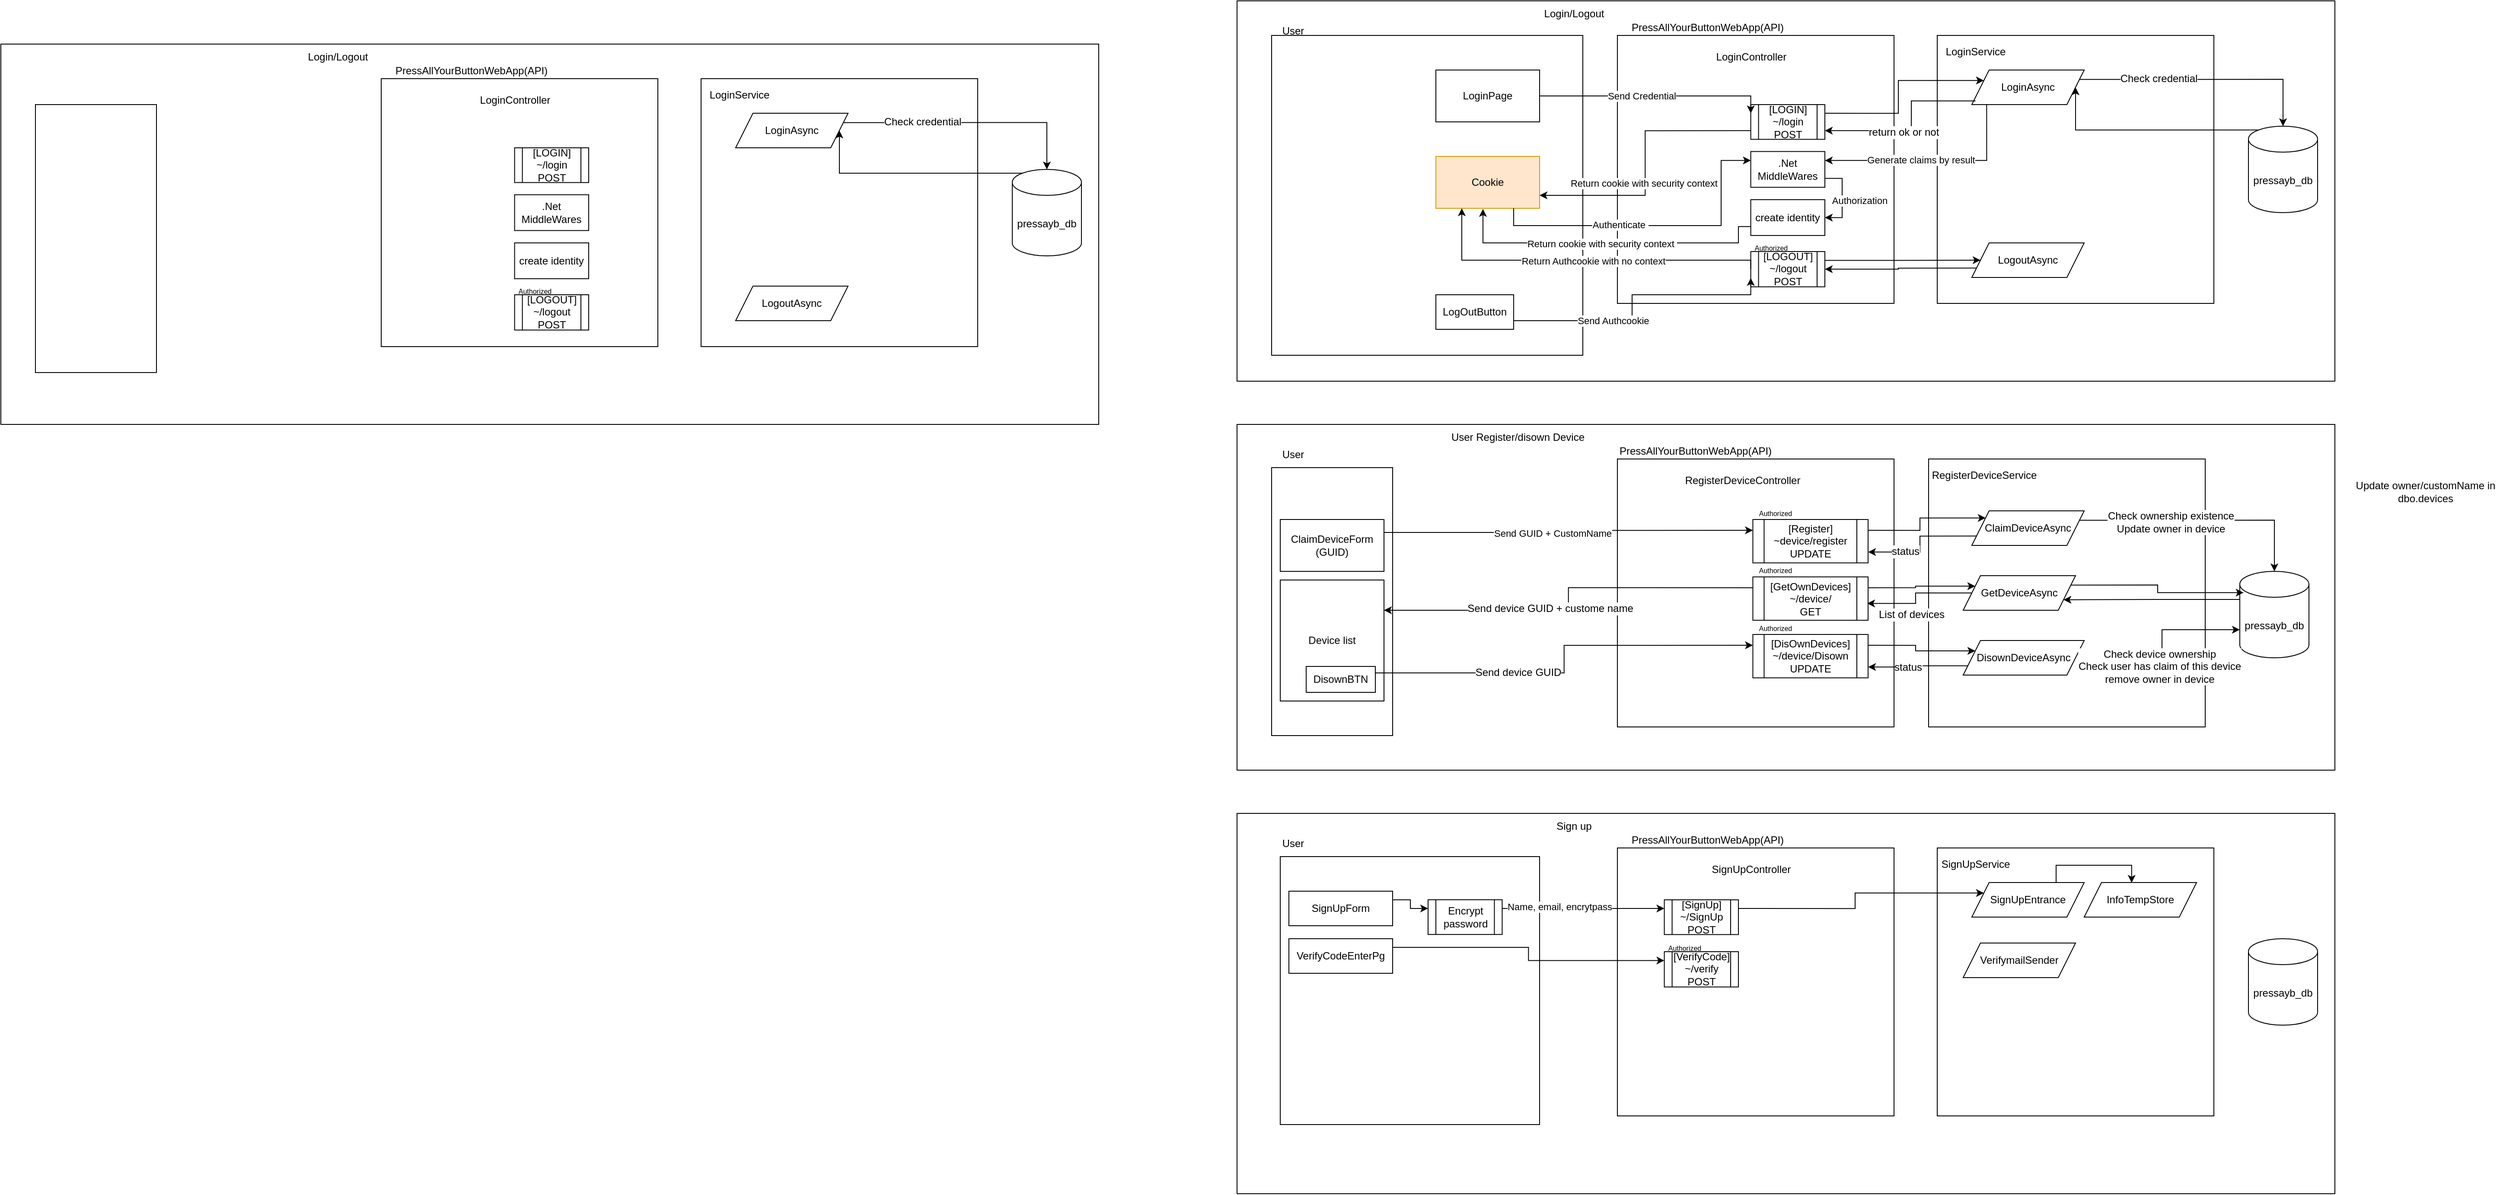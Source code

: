 <mxfile version="16.5.2" type="device"><diagram id="bkQU1u9Sxcm-AK3HQYqc" name="Page-1"><mxGraphModel dx="3372" dy="2134" grid="1" gridSize="10" guides="1" tooltips="1" connect="1" arrows="1" fold="1" page="1" pageScale="1" pageWidth="827" pageHeight="1169" math="0" shadow="0"><root><mxCell id="0"/><mxCell id="1" parent="0"/><mxCell id="bzfRo5SqEOhjkDc7_U3s-70" value="" style="rounded=0;whiteSpace=wrap;html=1;" parent="1" vertex="1"><mxGeometry x="150" y="480" width="1270" height="400" as="geometry"/></mxCell><mxCell id="bzfRo5SqEOhjkDc7_U3s-167" value="" style="group" parent="1" vertex="1" connectable="0"><mxGeometry x="950" y="520" width="320" height="310" as="geometry"/></mxCell><mxCell id="bzfRo5SqEOhjkDc7_U3s-168" value="LoginService" style="text;html=1;strokeColor=none;fillColor=none;align=center;verticalAlign=middle;whiteSpace=wrap;rounded=0;" parent="bzfRo5SqEOhjkDc7_U3s-167" vertex="1"><mxGeometry x="120.0" y="9.49" width="108.571" height="18.98" as="geometry"/></mxCell><mxCell id="bzfRo5SqEOhjkDc7_U3s-169" value="" style="group" parent="bzfRo5SqEOhjkDc7_U3s-167" vertex="1" connectable="0"><mxGeometry width="320" height="310" as="geometry"/></mxCell><mxCell id="bzfRo5SqEOhjkDc7_U3s-170" value="" style="rounded=0;whiteSpace=wrap;html=1;align=center;" parent="bzfRo5SqEOhjkDc7_U3s-169" vertex="1"><mxGeometry width="320" height="310" as="geometry"/></mxCell><mxCell id="bzfRo5SqEOhjkDc7_U3s-171" value="ClaimDeviceAsync" style="shape=parallelogram;perimeter=parallelogramPerimeter;whiteSpace=wrap;html=1;fixedSize=1;fontSize=12;" parent="bzfRo5SqEOhjkDc7_U3s-169" vertex="1"><mxGeometry x="50" y="60" width="130" height="40" as="geometry"/></mxCell><mxCell id="bzfRo5SqEOhjkDc7_U3s-173" value="RegisterDeviceService" style="text;html=1;strokeColor=none;fillColor=none;align=center;verticalAlign=middle;whiteSpace=wrap;rounded=0;" parent="bzfRo5SqEOhjkDc7_U3s-169" vertex="1"><mxGeometry x="10" y="10.0" width="108.571" height="18.98" as="geometry"/></mxCell><mxCell id="bzfRo5SqEOhjkDc7_U3s-183" value="GetDeviceAsync" style="shape=parallelogram;perimeter=parallelogramPerimeter;whiteSpace=wrap;html=1;fixedSize=1;fontSize=12;" parent="bzfRo5SqEOhjkDc7_U3s-169" vertex="1"><mxGeometry x="40" y="135" width="130" height="40" as="geometry"/></mxCell><mxCell id="bzfRo5SqEOhjkDc7_U3s-184" value="DisownDeviceAsync" style="shape=parallelogram;perimeter=parallelogramPerimeter;whiteSpace=wrap;html=1;fixedSize=1;fontSize=12;" parent="bzfRo5SqEOhjkDc7_U3s-169" vertex="1"><mxGeometry x="40" y="210" width="140" height="40" as="geometry"/></mxCell><mxCell id="bzfRo5SqEOhjkDc7_U3s-48" value="" style="rounded=0;whiteSpace=wrap;html=1;" parent="1" vertex="1"><mxGeometry x="150" y="-10" width="1270" height="440" as="geometry"/></mxCell><mxCell id="bzfRo5SqEOhjkDc7_U3s-140" value="" style="group" parent="1" vertex="1" connectable="0"><mxGeometry x="960" y="30" width="320" height="310" as="geometry"/></mxCell><mxCell id="bzfRo5SqEOhjkDc7_U3s-142" value="LoginService" style="text;html=1;strokeColor=none;fillColor=none;align=center;verticalAlign=middle;whiteSpace=wrap;rounded=0;" parent="bzfRo5SqEOhjkDc7_U3s-140" vertex="1"><mxGeometry x="120.0" y="9.49" width="108.571" height="18.98" as="geometry"/></mxCell><mxCell id="bzfRo5SqEOhjkDc7_U3s-163" value="" style="group" parent="bzfRo5SqEOhjkDc7_U3s-140" vertex="1" connectable="0"><mxGeometry width="320" height="310" as="geometry"/></mxCell><mxCell id="bzfRo5SqEOhjkDc7_U3s-141" value="" style="rounded=0;whiteSpace=wrap;html=1;align=center;" parent="bzfRo5SqEOhjkDc7_U3s-163" vertex="1"><mxGeometry width="320" height="310" as="geometry"/></mxCell><mxCell id="bzfRo5SqEOhjkDc7_U3s-152" value="LoginAsync" style="shape=parallelogram;perimeter=parallelogramPerimeter;whiteSpace=wrap;html=1;fixedSize=1;fontSize=12;" parent="bzfRo5SqEOhjkDc7_U3s-163" vertex="1"><mxGeometry x="40" y="40" width="130" height="40" as="geometry"/></mxCell><mxCell id="bzfRo5SqEOhjkDc7_U3s-172" value="LoginService" style="text;html=1;strokeColor=none;fillColor=none;align=center;verticalAlign=middle;whiteSpace=wrap;rounded=0;" parent="bzfRo5SqEOhjkDc7_U3s-163" vertex="1"><mxGeometry x="-10" y="10.0" width="108.571" height="18.98" as="geometry"/></mxCell><mxCell id="bzfRo5SqEOhjkDc7_U3s-175" value="LogoutAsync" style="shape=parallelogram;perimeter=parallelogramPerimeter;whiteSpace=wrap;html=1;fixedSize=1;fontSize=12;" parent="bzfRo5SqEOhjkDc7_U3s-163" vertex="1"><mxGeometry x="40" y="240" width="130" height="40" as="geometry"/></mxCell><mxCell id="bzfRo5SqEOhjkDc7_U3s-6" value="" style="group" parent="1" vertex="1" connectable="0"><mxGeometry x="590" y="30" width="320" height="310" as="geometry"/></mxCell><mxCell id="bzfRo5SqEOhjkDc7_U3s-3" value="" style="rounded=0;whiteSpace=wrap;html=1;align=center;" parent="bzfRo5SqEOhjkDc7_U3s-6" vertex="1"><mxGeometry width="320" height="310" as="geometry"/></mxCell><mxCell id="bzfRo5SqEOhjkDc7_U3s-7" value="[LOGIN]&lt;br&gt;~/login POST" style="shape=process;whiteSpace=wrap;html=1;backgroundOutline=1;" parent="bzfRo5SqEOhjkDc7_U3s-6" vertex="1"><mxGeometry x="154.29" y="80" width="85.71" height="40.2" as="geometry"/></mxCell><mxCell id="bzfRo5SqEOhjkDc7_U3s-111" style="edgeStyle=orthogonalEdgeStyle;rounded=0;orthogonalLoop=1;jettySize=auto;html=1;exitX=1;exitY=0.75;exitDx=0;exitDy=0;entryX=1;entryY=0.5;entryDx=0;entryDy=0;" parent="bzfRo5SqEOhjkDc7_U3s-6" source="bzfRo5SqEOhjkDc7_U3s-17" target="bzfRo5SqEOhjkDc7_U3s-109" edge="1"><mxGeometry relative="1" as="geometry"/></mxCell><mxCell id="bzfRo5SqEOhjkDc7_U3s-112" value="Authorization" style="edgeLabel;html=1;align=center;verticalAlign=middle;resizable=0;points=[];" parent="bzfRo5SqEOhjkDc7_U3s-111" vertex="1" connectable="0"><mxGeometry x="0.217" y="2" relative="1" as="geometry"><mxPoint x="18" y="-7" as="offset"/></mxGeometry></mxCell><mxCell id="bzfRo5SqEOhjkDc7_U3s-17" value=".Net MiddleWares" style="rounded=0;whiteSpace=wrap;html=1;" parent="bzfRo5SqEOhjkDc7_U3s-6" vertex="1"><mxGeometry x="154.29" y="134.28" width="85.71" height="41.43" as="geometry"/></mxCell><mxCell id="bzfRo5SqEOhjkDc7_U3s-109" value="create identity" style="rounded=0;whiteSpace=wrap;html=1;" parent="bzfRo5SqEOhjkDc7_U3s-6" vertex="1"><mxGeometry x="154.29" y="190" width="85.71" height="41.43" as="geometry"/></mxCell><mxCell id="bzfRo5SqEOhjkDc7_U3s-128" value="" style="group" parent="bzfRo5SqEOhjkDc7_U3s-6" vertex="1" connectable="0"><mxGeometry x="140" y="240" width="100" height="50.82" as="geometry"/></mxCell><mxCell id="bzfRo5SqEOhjkDc7_U3s-8" value="[LOGOUT]&lt;br&gt;~/logout POST" style="shape=process;whiteSpace=wrap;html=1;backgroundOutline=1;" parent="bzfRo5SqEOhjkDc7_U3s-128" vertex="1"><mxGeometry x="14.29" y="10" width="85.71" height="40.82" as="geometry"/></mxCell><mxCell id="bzfRo5SqEOhjkDc7_U3s-127" value="&lt;font style=&quot;font-size: 8px&quot;&gt;Authorized&lt;/font&gt;" style="text;html=1;strokeColor=none;fillColor=none;align=center;verticalAlign=middle;whiteSpace=wrap;rounded=0;" parent="bzfRo5SqEOhjkDc7_U3s-128" vertex="1"><mxGeometry width="75.652" height="10" as="geometry"/></mxCell><mxCell id="bzfRo5SqEOhjkDc7_U3s-151" value="LoginController" style="text;html=1;strokeColor=none;fillColor=none;align=center;verticalAlign=middle;whiteSpace=wrap;rounded=0;fontSize=12;" parent="bzfRo5SqEOhjkDc7_U3s-6" vertex="1"><mxGeometry x="90" y="10" width="130" height="30" as="geometry"/></mxCell><mxCell id="bzfRo5SqEOhjkDc7_U3s-96" style="edgeStyle=orthogonalEdgeStyle;rounded=0;orthogonalLoop=1;jettySize=auto;html=1;entryX=1;entryY=0.75;entryDx=0;entryDy=0;exitX=0.033;exitY=0.893;exitDx=0;exitDy=0;exitPerimeter=0;" parent="1" source="bzfRo5SqEOhjkDc7_U3s-152" target="bzfRo5SqEOhjkDc7_U3s-7" edge="1"><mxGeometry relative="1" as="geometry"><mxPoint x="990" y="160" as="sourcePoint"/><Array as="points"><mxPoint x="930" y="106"/><mxPoint x="930" y="140"/></Array></mxGeometry></mxCell><mxCell id="bzfRo5SqEOhjkDc7_U3s-156" value="return ok or not" style="edgeLabel;html=1;align=center;verticalAlign=middle;resizable=0;points=[];fontSize=12;" parent="bzfRo5SqEOhjkDc7_U3s-96" vertex="1" connectable="0"><mxGeometry x="0.128" y="2" relative="1" as="geometry"><mxPoint as="offset"/></mxGeometry></mxCell><mxCell id="bzfRo5SqEOhjkDc7_U3s-110" style="edgeStyle=orthogonalEdgeStyle;rounded=0;orthogonalLoop=1;jettySize=auto;html=1;entryX=1;entryY=0.25;entryDx=0;entryDy=0;exitX=0.132;exitY=0.988;exitDx=0;exitDy=0;exitPerimeter=0;" parent="1" source="bzfRo5SqEOhjkDc7_U3s-152" target="bzfRo5SqEOhjkDc7_U3s-17" edge="1"><mxGeometry relative="1" as="geometry"><mxPoint x="990" y="175" as="sourcePoint"/></mxGeometry></mxCell><mxCell id="bzfRo5SqEOhjkDc7_U3s-113" value="Generate claims by result" style="edgeLabel;html=1;align=center;verticalAlign=middle;resizable=0;points=[];" parent="bzfRo5SqEOhjkDc7_U3s-110" vertex="1" connectable="0"><mxGeometry x="0.262" y="-1" relative="1" as="geometry"><mxPoint x="17" as="offset"/></mxGeometry></mxCell><mxCell id="bzfRo5SqEOhjkDc7_U3s-157" style="edgeStyle=orthogonalEdgeStyle;rounded=0;orthogonalLoop=1;jettySize=auto;html=1;exitX=0.145;exitY=0;exitDx=0;exitDy=4.35;exitPerimeter=0;entryX=1;entryY=0.5;entryDx=0;entryDy=0;fontSize=12;" parent="1" source="bzfRo5SqEOhjkDc7_U3s-1" target="bzfRo5SqEOhjkDc7_U3s-152" edge="1"><mxGeometry relative="1" as="geometry"/></mxCell><mxCell id="bzfRo5SqEOhjkDc7_U3s-1" value="pressayb_db&lt;br&gt;" style="shape=cylinder3;whiteSpace=wrap;html=1;boundedLbl=1;backgroundOutline=1;size=15;" parent="1" vertex="1"><mxGeometry x="1320" y="135" width="80" height="100" as="geometry"/></mxCell><mxCell id="bzfRo5SqEOhjkDc7_U3s-10" value="" style="group" parent="1" vertex="1" connectable="0"><mxGeometry x="-10" y="30" width="560" height="490" as="geometry"/></mxCell><mxCell id="bzfRo5SqEOhjkDc7_U3s-11" value="" style="rounded=0;whiteSpace=wrap;html=1;align=center;" parent="bzfRo5SqEOhjkDc7_U3s-10" vertex="1"><mxGeometry x="200" width="360" height="370" as="geometry"/></mxCell><mxCell id="bzfRo5SqEOhjkDc7_U3s-18" value="Cookie" style="rounded=10;whiteSpace=wrap;html=1;fillColor=#ffe6cc;strokeColor=#d79b00;" parent="bzfRo5SqEOhjkDc7_U3s-10" vertex="1"><mxGeometry x="390" y="140" width="120" height="60" as="geometry"/></mxCell><mxCell id="bzfRo5SqEOhjkDc7_U3s-63" value="LoginPage" style="rounded=0;whiteSpace=wrap;html=1;" parent="bzfRo5SqEOhjkDc7_U3s-10" vertex="1"><mxGeometry x="390" y="40" width="120" height="60" as="geometry"/></mxCell><mxCell id="bzfRo5SqEOhjkDc7_U3s-64" value="LogOutButton" style="rounded=0;whiteSpace=wrap;html=1;" parent="bzfRo5SqEOhjkDc7_U3s-10" vertex="1"><mxGeometry x="390" y="300" width="90" height="40" as="geometry"/></mxCell><mxCell id="75RNVn-ucO3Vtb1anBec-75" value="" style="rounded=0;whiteSpace=wrap;html=1;align=center;" vertex="1" parent="bzfRo5SqEOhjkDc7_U3s-10"><mxGeometry x="200" y="940" width="360" height="370" as="geometry"/></mxCell><mxCell id="75RNVn-ucO3Vtb1anBec-76" value="Cookie" style="rounded=10;whiteSpace=wrap;html=1;fillColor=#ffe6cc;strokeColor=#d79b00;" vertex="1" parent="bzfRo5SqEOhjkDc7_U3s-10"><mxGeometry x="390" y="1080" width="120" height="60" as="geometry"/></mxCell><mxCell id="75RNVn-ucO3Vtb1anBec-77" value="LoginPage" style="rounded=0;whiteSpace=wrap;html=1;" vertex="1" parent="bzfRo5SqEOhjkDc7_U3s-10"><mxGeometry x="390" y="980" width="120" height="60" as="geometry"/></mxCell><mxCell id="75RNVn-ucO3Vtb1anBec-78" value="LogOutButton" style="rounded=0;whiteSpace=wrap;html=1;" vertex="1" parent="bzfRo5SqEOhjkDc7_U3s-10"><mxGeometry x="390" y="1240" width="90" height="40" as="geometry"/></mxCell><mxCell id="75RNVn-ucO3Vtb1anBec-109" value="" style="rounded=0;whiteSpace=wrap;html=1;align=center;" vertex="1" parent="bzfRo5SqEOhjkDc7_U3s-10"><mxGeometry x="-1230" y="50" width="360" height="370" as="geometry"/></mxCell><mxCell id="75RNVn-ucO3Vtb1anBec-110" value="Cookie" style="rounded=10;whiteSpace=wrap;html=1;fillColor=#ffe6cc;strokeColor=#d79b00;" vertex="1" parent="bzfRo5SqEOhjkDc7_U3s-10"><mxGeometry x="-1040" y="190" width="120" height="60" as="geometry"/></mxCell><mxCell id="75RNVn-ucO3Vtb1anBec-111" value="LoginPage" style="rounded=0;whiteSpace=wrap;html=1;" vertex="1" parent="bzfRo5SqEOhjkDc7_U3s-10"><mxGeometry x="-1040" y="90" width="120" height="60" as="geometry"/></mxCell><mxCell id="75RNVn-ucO3Vtb1anBec-112" value="LogOutButton" style="rounded=0;whiteSpace=wrap;html=1;" vertex="1" parent="bzfRo5SqEOhjkDc7_U3s-10"><mxGeometry x="-1040" y="350" width="90" height="40" as="geometry"/></mxCell><mxCell id="bzfRo5SqEOhjkDc7_U3s-24" style="edgeStyle=orthogonalEdgeStyle;rounded=0;orthogonalLoop=1;jettySize=auto;html=1;exitX=1;exitY=0.5;exitDx=0;exitDy=0;entryX=0;entryY=0.25;entryDx=0;entryDy=0;" parent="1" source="bzfRo5SqEOhjkDc7_U3s-63" target="bzfRo5SqEOhjkDc7_U3s-7" edge="1"><mxGeometry relative="1" as="geometry"><mxPoint x="540" y="150" as="sourcePoint"/><mxPoint x="730" y="122" as="targetPoint"/><Array as="points"><mxPoint x="744" y="100"/></Array></mxGeometry></mxCell><mxCell id="bzfRo5SqEOhjkDc7_U3s-26" value="Send Credential" style="edgeLabel;html=1;align=center;verticalAlign=middle;resizable=0;points=[];" parent="bzfRo5SqEOhjkDc7_U3s-24" vertex="1" connectable="0"><mxGeometry x="-0.111" relative="1" as="geometry"><mxPoint as="offset"/></mxGeometry></mxCell><mxCell id="bzfRo5SqEOhjkDc7_U3s-25" style="edgeStyle=orthogonalEdgeStyle;rounded=0;orthogonalLoop=1;jettySize=auto;html=1;exitX=0;exitY=0.75;exitDx=0;exitDy=0;entryX=1;entryY=0.75;entryDx=0;entryDy=0;" parent="1" source="bzfRo5SqEOhjkDc7_U3s-7" target="bzfRo5SqEOhjkDc7_U3s-18" edge="1"><mxGeometry relative="1" as="geometry"/></mxCell><mxCell id="bzfRo5SqEOhjkDc7_U3s-27" value="Return cookie with security context&amp;nbsp;" style="edgeLabel;html=1;align=center;verticalAlign=middle;resizable=0;points=[];" parent="bzfRo5SqEOhjkDc7_U3s-25" vertex="1" connectable="0"><mxGeometry x="0.148" relative="1" as="geometry"><mxPoint as="offset"/></mxGeometry></mxCell><mxCell id="bzfRo5SqEOhjkDc7_U3s-28" style="edgeStyle=orthogonalEdgeStyle;rounded=0;orthogonalLoop=1;jettySize=auto;html=1;exitX=0.75;exitY=1;exitDx=0;exitDy=0;entryX=0;entryY=0.25;entryDx=0;entryDy=0;" parent="1" source="bzfRo5SqEOhjkDc7_U3s-18" target="bzfRo5SqEOhjkDc7_U3s-17" edge="1"><mxGeometry relative="1" as="geometry"><Array as="points"><mxPoint x="470" y="250"/><mxPoint x="710" y="250"/><mxPoint x="710" y="175"/></Array></mxGeometry></mxCell><mxCell id="bzfRo5SqEOhjkDc7_U3s-29" value="Authenticate&amp;nbsp;" style="edgeLabel;html=1;align=center;verticalAlign=middle;resizable=0;points=[];" parent="bzfRo5SqEOhjkDc7_U3s-28" vertex="1" connectable="0"><mxGeometry x="0.162" y="1" relative="1" as="geometry"><mxPoint x="-72" as="offset"/></mxGeometry></mxCell><mxCell id="bzfRo5SqEOhjkDc7_U3s-51" value="Login/Logout" style="text;html=1;strokeColor=none;fillColor=none;align=center;verticalAlign=middle;whiteSpace=wrap;rounded=0;" parent="1" vertex="1"><mxGeometry x="510" y="-10" width="60" height="30" as="geometry"/></mxCell><mxCell id="bzfRo5SqEOhjkDc7_U3s-65" style="edgeStyle=orthogonalEdgeStyle;rounded=0;orthogonalLoop=1;jettySize=auto;html=1;exitX=1;exitY=0.75;exitDx=0;exitDy=0;entryX=0;entryY=0.75;entryDx=0;entryDy=0;" parent="1" source="bzfRo5SqEOhjkDc7_U3s-64" target="bzfRo5SqEOhjkDc7_U3s-8" edge="1"><mxGeometry relative="1" as="geometry"><Array as="points"><mxPoint x="607" y="360"/><mxPoint x="607" y="330"/><mxPoint x="744" y="330"/></Array></mxGeometry></mxCell><mxCell id="bzfRo5SqEOhjkDc7_U3s-67" value="Send Authcookie" style="edgeLabel;html=1;align=center;verticalAlign=middle;resizable=0;points=[];" parent="bzfRo5SqEOhjkDc7_U3s-65" vertex="1" connectable="0"><mxGeometry x="-0.289" relative="1" as="geometry"><mxPoint as="offset"/></mxGeometry></mxCell><mxCell id="bzfRo5SqEOhjkDc7_U3s-68" style="edgeStyle=orthogonalEdgeStyle;rounded=0;orthogonalLoop=1;jettySize=auto;html=1;exitX=0;exitY=0.5;exitDx=0;exitDy=0;entryX=0.25;entryY=1;entryDx=0;entryDy=0;" parent="1" source="bzfRo5SqEOhjkDc7_U3s-8" target="bzfRo5SqEOhjkDc7_U3s-18" edge="1"><mxGeometry relative="1" as="geometry"><Array as="points"><mxPoint x="744" y="290"/><mxPoint x="410" y="290"/></Array></mxGeometry></mxCell><mxCell id="bzfRo5SqEOhjkDc7_U3s-69" value="Return Authcookie with no context" style="edgeLabel;html=1;align=center;verticalAlign=middle;resizable=0;points=[];" parent="bzfRo5SqEOhjkDc7_U3s-68" vertex="1" connectable="0"><mxGeometry x="-0.048" y="1" relative="1" as="geometry"><mxPoint as="offset"/></mxGeometry></mxCell><mxCell id="bzfRo5SqEOhjkDc7_U3s-71" value="" style="group" parent="1" vertex="1" connectable="0"><mxGeometry x="590" y="520" width="320" height="310" as="geometry"/></mxCell><mxCell id="bzfRo5SqEOhjkDc7_U3s-72" value="" style="rounded=0;whiteSpace=wrap;html=1;align=center;" parent="bzfRo5SqEOhjkDc7_U3s-71" vertex="1"><mxGeometry width="320" height="310" as="geometry"/></mxCell><mxCell id="bzfRo5SqEOhjkDc7_U3s-115" value="" style="group" parent="bzfRo5SqEOhjkDc7_U3s-71" vertex="1" connectable="0"><mxGeometry x="145" y="57" width="145" height="63.2" as="geometry"/></mxCell><mxCell id="bzfRo5SqEOhjkDc7_U3s-74" value="[Register]&lt;br&gt;~device/register UPDATE" style="shape=process;whiteSpace=wrap;html=1;backgroundOutline=1;" parent="bzfRo5SqEOhjkDc7_U3s-115" vertex="1"><mxGeometry x="11.713" y="13" width="133.287" height="50.2" as="geometry"/></mxCell><mxCell id="bzfRo5SqEOhjkDc7_U3s-114" value="&lt;font style=&quot;font-size: 8px&quot;&gt;Authorized&lt;/font&gt;" style="text;html=1;strokeColor=none;fillColor=none;align=center;verticalAlign=middle;whiteSpace=wrap;rounded=0;" parent="bzfRo5SqEOhjkDc7_U3s-115" vertex="1"><mxGeometry width="75.652" height="10" as="geometry"/></mxCell><mxCell id="bzfRo5SqEOhjkDc7_U3s-121" value="" style="group" parent="bzfRo5SqEOhjkDc7_U3s-71" vertex="1" connectable="0"><mxGeometry x="145" y="123.4" width="145" height="63.2" as="geometry"/></mxCell><mxCell id="bzfRo5SqEOhjkDc7_U3s-122" value="[GetOwnDevices]&lt;br&gt;~/device/&lt;br&gt;GET" style="shape=process;whiteSpace=wrap;html=1;backgroundOutline=1;" parent="bzfRo5SqEOhjkDc7_U3s-121" vertex="1"><mxGeometry x="11.713" y="13" width="133.287" height="50.2" as="geometry"/></mxCell><mxCell id="bzfRo5SqEOhjkDc7_U3s-123" value="&lt;font style=&quot;font-size: 8px&quot;&gt;Authorized&lt;/font&gt;" style="text;html=1;strokeColor=none;fillColor=none;align=center;verticalAlign=middle;whiteSpace=wrap;rounded=0;" parent="bzfRo5SqEOhjkDc7_U3s-121" vertex="1"><mxGeometry width="75.652" height="10" as="geometry"/></mxCell><mxCell id="bzfRo5SqEOhjkDc7_U3s-133" value="" style="group" parent="bzfRo5SqEOhjkDc7_U3s-71" vertex="1" connectable="0"><mxGeometry x="145" y="190" width="145" height="63.2" as="geometry"/></mxCell><mxCell id="bzfRo5SqEOhjkDc7_U3s-134" value="[DisOwnDevices]&lt;br&gt;~/device/Disown&lt;br&gt;UPDATE" style="shape=process;whiteSpace=wrap;html=1;backgroundOutline=1;" parent="bzfRo5SqEOhjkDc7_U3s-133" vertex="1"><mxGeometry x="11.713" y="13" width="133.287" height="50.2" as="geometry"/></mxCell><mxCell id="bzfRo5SqEOhjkDc7_U3s-135" value="&lt;font style=&quot;font-size: 8px&quot;&gt;Authorized&lt;/font&gt;" style="text;html=1;strokeColor=none;fillColor=none;align=center;verticalAlign=middle;whiteSpace=wrap;rounded=0;" parent="bzfRo5SqEOhjkDc7_U3s-133" vertex="1"><mxGeometry width="75.652" height="10" as="geometry"/></mxCell><mxCell id="bzfRo5SqEOhjkDc7_U3s-174" value="RegisterDeviceController" style="text;html=1;strokeColor=none;fillColor=none;align=center;verticalAlign=middle;whiteSpace=wrap;rounded=0;fontSize=12;" parent="bzfRo5SqEOhjkDc7_U3s-71" vertex="1"><mxGeometry x="80" y="10" width="130" height="30" as="geometry"/></mxCell><mxCell id="bzfRo5SqEOhjkDc7_U3s-77" value="" style="group" parent="1" vertex="1" connectable="0"><mxGeometry x="-10" y="530" width="560" height="490" as="geometry"/></mxCell><mxCell id="bzfRo5SqEOhjkDc7_U3s-78" value="" style="rounded=0;whiteSpace=wrap;html=1;align=center;" parent="bzfRo5SqEOhjkDc7_U3s-77" vertex="1"><mxGeometry x="200" width="140" height="310" as="geometry"/></mxCell><mxCell id="bzfRo5SqEOhjkDc7_U3s-81" value="ClaimDeviceForm&lt;br&gt;(GUID)" style="rounded=0;whiteSpace=wrap;html=1;" parent="bzfRo5SqEOhjkDc7_U3s-77" vertex="1"><mxGeometry x="210" y="60" width="120" height="60" as="geometry"/></mxCell><mxCell id="bzfRo5SqEOhjkDc7_U3s-118" value="Device list" style="rounded=0;whiteSpace=wrap;html=1;" parent="bzfRo5SqEOhjkDc7_U3s-77" vertex="1"><mxGeometry x="210" y="130" width="120" height="140" as="geometry"/></mxCell><mxCell id="bzfRo5SqEOhjkDc7_U3s-132" value="DisownBTN" style="rounded=0;whiteSpace=wrap;html=1;fontSize=12;" parent="bzfRo5SqEOhjkDc7_U3s-77" vertex="1"><mxGeometry x="240" y="230" width="80" height="30" as="geometry"/></mxCell><mxCell id="bzfRo5SqEOhjkDc7_U3s-89" value="User Register/disown Device" style="text;html=1;strokeColor=none;fillColor=none;align=center;verticalAlign=middle;whiteSpace=wrap;rounded=0;" parent="1" vertex="1"><mxGeometry x="390" y="480" width="170" height="30" as="geometry"/></mxCell><mxCell id="bzfRo5SqEOhjkDc7_U3s-95" style="edgeStyle=orthogonalEdgeStyle;rounded=0;orthogonalLoop=1;jettySize=auto;html=1;exitX=1;exitY=0.25;exitDx=0;exitDy=0;entryX=0;entryY=0.25;entryDx=0;entryDy=0;" parent="1" source="bzfRo5SqEOhjkDc7_U3s-7" target="bzfRo5SqEOhjkDc7_U3s-152" edge="1"><mxGeometry relative="1" as="geometry"><mxPoint x="990" y="135" as="targetPoint"/></mxGeometry></mxCell><mxCell id="bzfRo5SqEOhjkDc7_U3s-101" style="edgeStyle=orthogonalEdgeStyle;rounded=0;orthogonalLoop=1;jettySize=auto;html=1;exitX=1;exitY=0.25;exitDx=0;exitDy=0;entryX=0;entryY=0.25;entryDx=0;entryDy=0;" parent="1" source="bzfRo5SqEOhjkDc7_U3s-81" target="bzfRo5SqEOhjkDc7_U3s-74" edge="1"><mxGeometry relative="1" as="geometry"/></mxCell><mxCell id="bzfRo5SqEOhjkDc7_U3s-102" value="Send GUID + CustomName" style="edgeLabel;html=1;align=center;verticalAlign=middle;resizable=0;points=[];" parent="bzfRo5SqEOhjkDc7_U3s-101" vertex="1" connectable="0"><mxGeometry x="-0.093" y="-1" relative="1" as="geometry"><mxPoint as="offset"/></mxGeometry></mxCell><mxCell id="bzfRo5SqEOhjkDc7_U3s-104" style="edgeStyle=orthogonalEdgeStyle;rounded=0;orthogonalLoop=1;jettySize=auto;html=1;exitX=1;exitY=0.25;exitDx=0;exitDy=0;entryX=0.123;entryY=0.205;entryDx=0;entryDy=0;entryPerimeter=0;" parent="1" source="bzfRo5SqEOhjkDc7_U3s-74" target="bzfRo5SqEOhjkDc7_U3s-171" edge="1"><mxGeometry relative="1" as="geometry"><mxPoint x="1020" y="603" as="targetPoint"/></mxGeometry></mxCell><mxCell id="bzfRo5SqEOhjkDc7_U3s-106" value="Update owner/customName in dbo.devices" style="text;html=1;strokeColor=none;fillColor=none;align=center;verticalAlign=middle;whiteSpace=wrap;rounded=0;" parent="1" vertex="1"><mxGeometry x="1440" y="510" width="170" height="95" as="geometry"/></mxCell><mxCell id="bzfRo5SqEOhjkDc7_U3s-126" style="edgeStyle=orthogonalEdgeStyle;rounded=0;orthogonalLoop=1;jettySize=auto;html=1;exitX=0;exitY=0.25;exitDx=0;exitDy=0;entryX=1;entryY=0.25;entryDx=0;entryDy=0;fontSize=8;" parent="1" source="bzfRo5SqEOhjkDc7_U3s-122" target="bzfRo5SqEOhjkDc7_U3s-118" edge="1"><mxGeometry relative="1" as="geometry"/></mxCell><mxCell id="bzfRo5SqEOhjkDc7_U3s-131" value="&lt;font style=&quot;font-size: 12px&quot;&gt;Send device GUID + custome name&lt;/font&gt;" style="edgeLabel;html=1;align=center;verticalAlign=middle;resizable=0;points=[];fontSize=8;" parent="bzfRo5SqEOhjkDc7_U3s-126" vertex="1" connectable="0"><mxGeometry x="0.155" y="-2" relative="1" as="geometry"><mxPoint as="offset"/></mxGeometry></mxCell><mxCell id="bzfRo5SqEOhjkDc7_U3s-129" style="edgeStyle=orthogonalEdgeStyle;rounded=0;orthogonalLoop=1;jettySize=auto;html=1;exitX=0;exitY=0.75;exitDx=0;exitDy=0;entryX=0.454;entryY=1.013;entryDx=0;entryDy=0;entryPerimeter=0;fontSize=8;" parent="1" source="bzfRo5SqEOhjkDc7_U3s-109" target="bzfRo5SqEOhjkDc7_U3s-18" edge="1"><mxGeometry relative="1" as="geometry"><Array as="points"><mxPoint x="730" y="251"/><mxPoint x="730" y="270"/><mxPoint x="434" y="270"/></Array></mxGeometry></mxCell><mxCell id="bzfRo5SqEOhjkDc7_U3s-130" value="&lt;span style=&quot;font-size: 11px&quot;&gt;Return cookie with security context&amp;nbsp;&lt;/span&gt;" style="edgeLabel;html=1;align=center;verticalAlign=middle;resizable=0;points=[];fontSize=8;" parent="bzfRo5SqEOhjkDc7_U3s-129" vertex="1" connectable="0"><mxGeometry x="0.037" y="1" relative="1" as="geometry"><mxPoint as="offset"/></mxGeometry></mxCell><mxCell id="bzfRo5SqEOhjkDc7_U3s-136" style="edgeStyle=orthogonalEdgeStyle;rounded=0;orthogonalLoop=1;jettySize=auto;html=1;exitX=1;exitY=0.25;exitDx=0;exitDy=0;entryX=0;entryY=0.25;entryDx=0;entryDy=0;fontSize=12;" parent="1" source="bzfRo5SqEOhjkDc7_U3s-132" target="bzfRo5SqEOhjkDc7_U3s-134" edge="1"><mxGeometry relative="1" as="geometry"/></mxCell><mxCell id="bzfRo5SqEOhjkDc7_U3s-137" value="Send device GUID" style="edgeLabel;html=1;align=center;verticalAlign=middle;resizable=0;points=[];fontSize=12;" parent="bzfRo5SqEOhjkDc7_U3s-136" vertex="1" connectable="0"><mxGeometry x="-0.298" y="1" relative="1" as="geometry"><mxPoint as="offset"/></mxGeometry></mxCell><mxCell id="bzfRo5SqEOhjkDc7_U3s-5" value="PressAllYourButtonWebApp(API)" style="text;html=1;strokeColor=none;fillColor=none;align=center;verticalAlign=middle;whiteSpace=wrap;rounded=0;" parent="1" vertex="1"><mxGeometry x="640" y="11.02" width="108.571" height="18.98" as="geometry"/></mxCell><mxCell id="bzfRo5SqEOhjkDc7_U3s-12" value="User" style="text;html=1;strokeColor=none;fillColor=none;align=center;verticalAlign=middle;whiteSpace=wrap;rounded=0;" parent="1" vertex="1"><mxGeometry x="120" y="10" width="190" height="30" as="geometry"/></mxCell><mxCell id="bzfRo5SqEOhjkDc7_U3s-79" value="User" style="text;html=1;strokeColor=none;fillColor=none;align=center;verticalAlign=middle;whiteSpace=wrap;rounded=0;" parent="1" vertex="1"><mxGeometry x="120" y="500" width="190" height="30" as="geometry"/></mxCell><mxCell id="bzfRo5SqEOhjkDc7_U3s-73" value="PressAllYourButtonWebApp(API)" style="text;html=1;strokeColor=none;fillColor=none;align=center;verticalAlign=middle;whiteSpace=wrap;rounded=0;" parent="1" vertex="1"><mxGeometry x="626.43" y="501.02" width="108.571" height="18.98" as="geometry"/></mxCell><mxCell id="bzfRo5SqEOhjkDc7_U3s-154" style="edgeStyle=orthogonalEdgeStyle;rounded=0;orthogonalLoop=1;jettySize=auto;html=1;exitX=1;exitY=0.25;exitDx=0;exitDy=0;entryX=0.5;entryY=0;entryDx=0;entryDy=0;entryPerimeter=0;fontSize=12;" parent="1" source="bzfRo5SqEOhjkDc7_U3s-152" target="bzfRo5SqEOhjkDc7_U3s-1" edge="1"><mxGeometry relative="1" as="geometry"/></mxCell><mxCell id="bzfRo5SqEOhjkDc7_U3s-155" value="Check credential" style="edgeLabel;html=1;align=center;verticalAlign=middle;resizable=0;points=[];fontSize=12;" parent="bzfRo5SqEOhjkDc7_U3s-154" vertex="1" connectable="0"><mxGeometry x="-0.37" y="1" relative="1" as="geometry"><mxPoint as="offset"/></mxGeometry></mxCell><mxCell id="bzfRo5SqEOhjkDc7_U3s-187" style="edgeStyle=orthogonalEdgeStyle;rounded=0;orthogonalLoop=1;jettySize=auto;html=1;exitX=0;exitY=0;exitDx=0;exitDy=32.5;exitPerimeter=0;entryX=1;entryY=0.75;entryDx=0;entryDy=0;fontSize=12;" parent="1" source="bzfRo5SqEOhjkDc7_U3s-103" target="bzfRo5SqEOhjkDc7_U3s-183" edge="1"><mxGeometry relative="1" as="geometry"/></mxCell><mxCell id="bzfRo5SqEOhjkDc7_U3s-103" value="pressayb_db&lt;br&gt;" style="shape=cylinder3;whiteSpace=wrap;html=1;boundedLbl=1;backgroundOutline=1;size=15;" parent="1" vertex="1"><mxGeometry x="1310" y="650" width="80" height="100" as="geometry"/></mxCell><mxCell id="bzfRo5SqEOhjkDc7_U3s-176" style="edgeStyle=orthogonalEdgeStyle;rounded=0;orthogonalLoop=1;jettySize=auto;html=1;exitX=1;exitY=0.25;exitDx=0;exitDy=0;entryX=0;entryY=0.5;entryDx=0;entryDy=0;fontSize=12;" parent="1" source="bzfRo5SqEOhjkDc7_U3s-8" target="bzfRo5SqEOhjkDc7_U3s-175" edge="1"><mxGeometry relative="1" as="geometry"/></mxCell><mxCell id="bzfRo5SqEOhjkDc7_U3s-177" style="edgeStyle=orthogonalEdgeStyle;rounded=0;orthogonalLoop=1;jettySize=auto;html=1;exitX=0;exitY=0.75;exitDx=0;exitDy=0;entryX=1;entryY=0.5;entryDx=0;entryDy=0;fontSize=12;" parent="1" source="bzfRo5SqEOhjkDc7_U3s-175" target="bzfRo5SqEOhjkDc7_U3s-8" edge="1"><mxGeometry relative="1" as="geometry"/></mxCell><mxCell id="bzfRo5SqEOhjkDc7_U3s-178" style="edgeStyle=orthogonalEdgeStyle;rounded=0;orthogonalLoop=1;jettySize=auto;html=1;exitX=1;exitY=0.25;exitDx=0;exitDy=0;entryX=0.5;entryY=0;entryDx=0;entryDy=0;entryPerimeter=0;fontSize=12;" parent="1" source="bzfRo5SqEOhjkDc7_U3s-171" target="bzfRo5SqEOhjkDc7_U3s-103" edge="1"><mxGeometry relative="1" as="geometry"/></mxCell><mxCell id="bzfRo5SqEOhjkDc7_U3s-179" value="&lt;span style=&quot;color: rgba(0 , 0 , 0 , 0) ; font-family: monospace ; font-size: 0px ; background-color: rgb(248 , 249 , 250)&quot;&gt;%3CmxGraphModel%3E%3Croot%3E%3CmxCell%20id%3D%220%22%2F%3E%3CmxCell%20id%3D%221%22%20parent%3D%220%22%2F%3E%3CmxCell%20id%3D%222%22%20value%3D%22Check%20existence%2Fown%20status%22%20style%3D%22edgeLabel%3Bhtml%3D1%3Balign%3Dcenter%3BverticalAlign%3Dmiddle%3Bresizable%3D0%3Bpoints%3D%5B%5D%3B%22%20vertex%3D%221%22%20connectable%3D%220%22%20parent%3D%221%22%3E%3CmxGeometry%20x%3D%22939.034%22%20y%3D%22576.552%22%20as%3D%22geometry%22%2F%3E%3C%2FmxCell%3E%3C%2Froot%3E%3C%2FmxGraphModel%3E&lt;/span&gt;&lt;span style=&quot;color: rgba(0 , 0 , 0 , 0) ; font-family: monospace ; font-size: 0px ; background-color: rgb(248 , 249 , 250)&quot;&gt;%3CmxGraphModel%3E%3Croot%3E%3CmxCell%20id%3D%220%22%2F%3E%3CmxCell%20id%3D%221%22%20parent%3D%220%22%2F%3E%3CmxCell%20id%3D%222%22%20value%3D%22Check%20existence%2Fown%20status%22%20style%3D%22edgeLabel%3Bhtml%3D1%3Balign%3Dcenter%3BverticalAlign%3Dmiddle%3Bresizable%3D0%3Bpoints%3D%5B%5D%3B%22%20vertex%3D%221%22%20connectable%3D%220%22%20parent%3D%221%22%3E%3CmxGeometry%20x%3D%22939.034%22%20y%3D%22576.552%22%20as%3D%22geometry%22%2F%3E%3C%2FmxCell%3E%3C%2Froot%3E%3C%2FmxGraphModel%3E&lt;/span&gt;" style="edgeLabel;html=1;align=center;verticalAlign=middle;resizable=0;points=[];fontSize=12;" parent="bzfRo5SqEOhjkDc7_U3s-178" vertex="1" connectable="0"><mxGeometry x="-0.451" y="1" relative="1" as="geometry"><mxPoint as="offset"/></mxGeometry></mxCell><mxCell id="bzfRo5SqEOhjkDc7_U3s-180" value="Check ownership existence&lt;br&gt;Update owner in device" style="edgeLabel;html=1;align=center;verticalAlign=middle;resizable=0;points=[];fontSize=12;" parent="bzfRo5SqEOhjkDc7_U3s-178" vertex="1" connectable="0"><mxGeometry x="-0.262" y="-2" relative="1" as="geometry"><mxPoint as="offset"/></mxGeometry></mxCell><mxCell id="bzfRo5SqEOhjkDc7_U3s-185" style="edgeStyle=orthogonalEdgeStyle;rounded=0;orthogonalLoop=1;jettySize=auto;html=1;exitX=1;exitY=0.25;exitDx=0;exitDy=0;entryX=0;entryY=0.25;entryDx=0;entryDy=0;fontSize=12;" parent="1" source="bzfRo5SqEOhjkDc7_U3s-122" target="bzfRo5SqEOhjkDc7_U3s-183" edge="1"><mxGeometry relative="1" as="geometry"/></mxCell><mxCell id="bzfRo5SqEOhjkDc7_U3s-186" style="edgeStyle=orthogonalEdgeStyle;rounded=0;orthogonalLoop=1;jettySize=auto;html=1;exitX=1;exitY=0.25;exitDx=0;exitDy=0;entryX=0.055;entryY=0.246;entryDx=0;entryDy=0;entryPerimeter=0;fontSize=12;" parent="1" source="bzfRo5SqEOhjkDc7_U3s-183" target="bzfRo5SqEOhjkDc7_U3s-103" edge="1"><mxGeometry relative="1" as="geometry"/></mxCell><mxCell id="bzfRo5SqEOhjkDc7_U3s-188" style="edgeStyle=orthogonalEdgeStyle;rounded=0;orthogonalLoop=1;jettySize=auto;html=1;exitX=0;exitY=0.5;exitDx=0;exitDy=0;entryX=0.992;entryY=0.612;entryDx=0;entryDy=0;entryPerimeter=0;fontSize=12;" parent="1" source="bzfRo5SqEOhjkDc7_U3s-183" target="bzfRo5SqEOhjkDc7_U3s-122" edge="1"><mxGeometry relative="1" as="geometry"/></mxCell><mxCell id="bzfRo5SqEOhjkDc7_U3s-194" value="List of devices" style="edgeLabel;html=1;align=center;verticalAlign=middle;resizable=0;points=[];fontSize=12;" parent="bzfRo5SqEOhjkDc7_U3s-188" vertex="1" connectable="0"><mxGeometry x="0.432" relative="1" as="geometry"><mxPoint x="13" y="13" as="offset"/></mxGeometry></mxCell><mxCell id="bzfRo5SqEOhjkDc7_U3s-189" style="edgeStyle=orthogonalEdgeStyle;rounded=0;orthogonalLoop=1;jettySize=auto;html=1;exitX=1;exitY=0.25;exitDx=0;exitDy=0;entryX=0;entryY=0.25;entryDx=0;entryDy=0;fontSize=12;" parent="1" source="bzfRo5SqEOhjkDc7_U3s-134" target="bzfRo5SqEOhjkDc7_U3s-184" edge="1"><mxGeometry relative="1" as="geometry"/></mxCell><mxCell id="bzfRo5SqEOhjkDc7_U3s-190" style="edgeStyle=orthogonalEdgeStyle;rounded=0;orthogonalLoop=1;jettySize=auto;html=1;exitX=1;exitY=0.25;exitDx=0;exitDy=0;entryX=0;entryY=0;entryDx=0;entryDy=67.5;entryPerimeter=0;fontSize=12;" parent="1" source="bzfRo5SqEOhjkDc7_U3s-184" target="bzfRo5SqEOhjkDc7_U3s-103" edge="1"><mxGeometry relative="1" as="geometry"/></mxCell><mxCell id="bzfRo5SqEOhjkDc7_U3s-191" value="Check device ownership&lt;br&gt;Check user has claim of this device&lt;br&gt;remove owner in device" style="edgeLabel;html=1;align=center;verticalAlign=middle;resizable=0;points=[];fontSize=12;" parent="bzfRo5SqEOhjkDc7_U3s-190" vertex="1" connectable="0"><mxGeometry x="-0.451" y="1" relative="1" as="geometry"><mxPoint x="35" y="20" as="offset"/></mxGeometry></mxCell><mxCell id="bzfRo5SqEOhjkDc7_U3s-192" style="edgeStyle=orthogonalEdgeStyle;rounded=0;orthogonalLoop=1;jettySize=auto;html=1;exitX=0;exitY=0.75;exitDx=0;exitDy=0;entryX=1;entryY=0.75;entryDx=0;entryDy=0;fontSize=12;" parent="1" source="bzfRo5SqEOhjkDc7_U3s-171" target="bzfRo5SqEOhjkDc7_U3s-74" edge="1"><mxGeometry relative="1" as="geometry"/></mxCell><mxCell id="bzfRo5SqEOhjkDc7_U3s-193" value="status" style="edgeLabel;html=1;align=center;verticalAlign=middle;resizable=0;points=[];fontSize=12;" parent="bzfRo5SqEOhjkDc7_U3s-192" vertex="1" connectable="0"><mxGeometry x="0.41" y="-1" relative="1" as="geometry"><mxPoint as="offset"/></mxGeometry></mxCell><mxCell id="bzfRo5SqEOhjkDc7_U3s-195" style="edgeStyle=orthogonalEdgeStyle;rounded=0;orthogonalLoop=1;jettySize=auto;html=1;exitX=0;exitY=0.75;exitDx=0;exitDy=0;entryX=1;entryY=0.75;entryDx=0;entryDy=0;fontSize=12;" parent="1" source="bzfRo5SqEOhjkDc7_U3s-184" target="bzfRo5SqEOhjkDc7_U3s-134" edge="1"><mxGeometry relative="1" as="geometry"/></mxCell><mxCell id="bzfRo5SqEOhjkDc7_U3s-196" value="status" style="edgeLabel;html=1;align=center;verticalAlign=middle;resizable=0;points=[];fontSize=12;" parent="bzfRo5SqEOhjkDc7_U3s-195" vertex="1" connectable="0"><mxGeometry x="0.225" relative="1" as="geometry"><mxPoint as="offset"/></mxGeometry></mxCell><mxCell id="75RNVn-ucO3Vtb1anBec-50" value="" style="rounded=0;whiteSpace=wrap;html=1;" vertex="1" parent="1"><mxGeometry x="150" y="930" width="1270" height="440" as="geometry"/></mxCell><mxCell id="75RNVn-ucO3Vtb1anBec-51" value="" style="group" vertex="1" connectable="0" parent="1"><mxGeometry x="960" y="970" width="320" height="310" as="geometry"/></mxCell><mxCell id="75RNVn-ucO3Vtb1anBec-52" value="LoginService" style="text;html=1;strokeColor=none;fillColor=none;align=center;verticalAlign=middle;whiteSpace=wrap;rounded=0;" vertex="1" parent="75RNVn-ucO3Vtb1anBec-51"><mxGeometry x="120.0" y="9.49" width="108.571" height="18.98" as="geometry"/></mxCell><mxCell id="75RNVn-ucO3Vtb1anBec-53" value="" style="group" vertex="1" connectable="0" parent="75RNVn-ucO3Vtb1anBec-51"><mxGeometry width="320" height="310" as="geometry"/></mxCell><mxCell id="75RNVn-ucO3Vtb1anBec-54" value="" style="rounded=0;whiteSpace=wrap;html=1;align=center;" vertex="1" parent="75RNVn-ucO3Vtb1anBec-53"><mxGeometry width="320" height="310" as="geometry"/></mxCell><mxCell id="75RNVn-ucO3Vtb1anBec-151" style="edgeStyle=orthogonalEdgeStyle;rounded=0;orthogonalLoop=1;jettySize=auto;html=1;exitX=0.75;exitY=0;exitDx=0;exitDy=0;entryX=0.422;entryY=0.007;entryDx=0;entryDy=0;entryPerimeter=0;" edge="1" parent="75RNVn-ucO3Vtb1anBec-53" source="75RNVn-ucO3Vtb1anBec-55" target="75RNVn-ucO3Vtb1anBec-149"><mxGeometry relative="1" as="geometry"/></mxCell><mxCell id="75RNVn-ucO3Vtb1anBec-55" value="SignUpEntrance" style="shape=parallelogram;perimeter=parallelogramPerimeter;whiteSpace=wrap;html=1;fixedSize=1;fontSize=12;" vertex="1" parent="75RNVn-ucO3Vtb1anBec-53"><mxGeometry x="40" y="40" width="130" height="40" as="geometry"/></mxCell><mxCell id="75RNVn-ucO3Vtb1anBec-56" value="SignUpService" style="text;html=1;strokeColor=none;fillColor=none;align=center;verticalAlign=middle;whiteSpace=wrap;rounded=0;" vertex="1" parent="75RNVn-ucO3Vtb1anBec-53"><mxGeometry x="-10" y="10.0" width="108.571" height="18.98" as="geometry"/></mxCell><mxCell id="75RNVn-ucO3Vtb1anBec-57" value="VerifymailSender" style="shape=parallelogram;perimeter=parallelogramPerimeter;whiteSpace=wrap;html=1;fixedSize=1;fontSize=12;" vertex="1" parent="75RNVn-ucO3Vtb1anBec-53"><mxGeometry x="30" y="110" width="130" height="40" as="geometry"/></mxCell><mxCell id="75RNVn-ucO3Vtb1anBec-149" value="InfoTempStore" style="shape=parallelogram;perimeter=parallelogramPerimeter;whiteSpace=wrap;html=1;fixedSize=1;fontSize=12;" vertex="1" parent="75RNVn-ucO3Vtb1anBec-53"><mxGeometry x="170" y="40" width="130" height="40" as="geometry"/></mxCell><mxCell id="75RNVn-ucO3Vtb1anBec-58" value="" style="group" vertex="1" connectable="0" parent="1"><mxGeometry x="590" y="970" width="320" height="310" as="geometry"/></mxCell><mxCell id="75RNVn-ucO3Vtb1anBec-59" value="" style="rounded=0;whiteSpace=wrap;html=1;align=center;" vertex="1" parent="75RNVn-ucO3Vtb1anBec-58"><mxGeometry width="320" height="310" as="geometry"/></mxCell><mxCell id="75RNVn-ucO3Vtb1anBec-60" value="[SignUp]&lt;br&gt;~/SignUp POST" style="shape=process;whiteSpace=wrap;html=1;backgroundOutline=1;" vertex="1" parent="75RNVn-ucO3Vtb1anBec-58"><mxGeometry x="54.29" y="60" width="85.71" height="40.2" as="geometry"/></mxCell><mxCell id="75RNVn-ucO3Vtb1anBec-68" value="SignUpController" style="text;html=1;strokeColor=none;fillColor=none;align=center;verticalAlign=middle;whiteSpace=wrap;rounded=0;fontSize=12;" vertex="1" parent="75RNVn-ucO3Vtb1anBec-58"><mxGeometry x="90" y="10" width="130" height="30" as="geometry"/></mxCell><mxCell id="75RNVn-ucO3Vtb1anBec-65" value="" style="group" vertex="1" connectable="0" parent="75RNVn-ucO3Vtb1anBec-58"><mxGeometry x="40" y="110" width="100" height="50.82" as="geometry"/></mxCell><mxCell id="75RNVn-ucO3Vtb1anBec-66" value="[VerifyCode]&lt;br&gt;~/verify POST" style="shape=process;whiteSpace=wrap;html=1;backgroundOutline=1;" vertex="1" parent="75RNVn-ucO3Vtb1anBec-65"><mxGeometry x="14.29" y="10" width="85.71" height="40.82" as="geometry"/></mxCell><mxCell id="75RNVn-ucO3Vtb1anBec-67" value="&lt;font style=&quot;font-size: 8px&quot;&gt;Authorized&lt;/font&gt;" style="text;html=1;strokeColor=none;fillColor=none;align=center;verticalAlign=middle;whiteSpace=wrap;rounded=0;" vertex="1" parent="75RNVn-ucO3Vtb1anBec-65"><mxGeometry width="75.652" height="10" as="geometry"/></mxCell><mxCell id="75RNVn-ucO3Vtb1anBec-74" value="pressayb_db&lt;br&gt;" style="shape=cylinder3;whiteSpace=wrap;html=1;boundedLbl=1;backgroundOutline=1;size=15;" vertex="1" parent="1"><mxGeometry x="1320" y="1075" width="80" height="100" as="geometry"/></mxCell><mxCell id="75RNVn-ucO3Vtb1anBec-85" value="Sign up" style="text;html=1;strokeColor=none;fillColor=none;align=center;verticalAlign=middle;whiteSpace=wrap;rounded=0;" vertex="1" parent="1"><mxGeometry x="510" y="930" width="60" height="30" as="geometry"/></mxCell><mxCell id="75RNVn-ucO3Vtb1anBec-93" value="PressAllYourButtonWebApp(API)" style="text;html=1;strokeColor=none;fillColor=none;align=center;verticalAlign=middle;whiteSpace=wrap;rounded=0;" vertex="1" parent="1"><mxGeometry x="640" y="951.02" width="108.571" height="18.98" as="geometry"/></mxCell><mxCell id="75RNVn-ucO3Vtb1anBec-94" value="User" style="text;html=1;strokeColor=none;fillColor=none;align=center;verticalAlign=middle;whiteSpace=wrap;rounded=0;" vertex="1" parent="1"><mxGeometry x="120" y="950" width="190" height="30" as="geometry"/></mxCell><mxCell id="75RNVn-ucO3Vtb1anBec-108" value="" style="rounded=0;whiteSpace=wrap;html=1;align=center;" vertex="1" parent="1"><mxGeometry x="200" y="980" width="300" height="310" as="geometry"/></mxCell><mxCell id="75RNVn-ucO3Vtb1anBec-113" value="" style="rounded=0;whiteSpace=wrap;html=1;" vertex="1" parent="1"><mxGeometry x="-1280" y="40" width="1270" height="440" as="geometry"/></mxCell><mxCell id="75RNVn-ucO3Vtb1anBec-114" value="" style="group" vertex="1" connectable="0" parent="1"><mxGeometry x="-470" y="80" width="320" height="310" as="geometry"/></mxCell><mxCell id="75RNVn-ucO3Vtb1anBec-115" value="LoginService" style="text;html=1;strokeColor=none;fillColor=none;align=center;verticalAlign=middle;whiteSpace=wrap;rounded=0;" vertex="1" parent="75RNVn-ucO3Vtb1anBec-114"><mxGeometry x="120.0" y="9.49" width="108.571" height="18.98" as="geometry"/></mxCell><mxCell id="75RNVn-ucO3Vtb1anBec-116" value="" style="group" vertex="1" connectable="0" parent="75RNVn-ucO3Vtb1anBec-114"><mxGeometry width="320" height="310" as="geometry"/></mxCell><mxCell id="75RNVn-ucO3Vtb1anBec-117" value="" style="rounded=0;whiteSpace=wrap;html=1;align=center;" vertex="1" parent="75RNVn-ucO3Vtb1anBec-116"><mxGeometry width="320" height="310" as="geometry"/></mxCell><mxCell id="75RNVn-ucO3Vtb1anBec-118" value="LoginAsync" style="shape=parallelogram;perimeter=parallelogramPerimeter;whiteSpace=wrap;html=1;fixedSize=1;fontSize=12;" vertex="1" parent="75RNVn-ucO3Vtb1anBec-116"><mxGeometry x="40" y="40" width="130" height="40" as="geometry"/></mxCell><mxCell id="75RNVn-ucO3Vtb1anBec-119" value="LoginService" style="text;html=1;strokeColor=none;fillColor=none;align=center;verticalAlign=middle;whiteSpace=wrap;rounded=0;" vertex="1" parent="75RNVn-ucO3Vtb1anBec-116"><mxGeometry x="-10" y="10.0" width="108.571" height="18.98" as="geometry"/></mxCell><mxCell id="75RNVn-ucO3Vtb1anBec-120" value="LogoutAsync" style="shape=parallelogram;perimeter=parallelogramPerimeter;whiteSpace=wrap;html=1;fixedSize=1;fontSize=12;" vertex="1" parent="75RNVn-ucO3Vtb1anBec-116"><mxGeometry x="40" y="240" width="130" height="40" as="geometry"/></mxCell><mxCell id="75RNVn-ucO3Vtb1anBec-121" value="" style="group" vertex="1" connectable="0" parent="1"><mxGeometry x="-840" y="80" width="320" height="310" as="geometry"/></mxCell><mxCell id="75RNVn-ucO3Vtb1anBec-122" value="" style="rounded=0;whiteSpace=wrap;html=1;align=center;" vertex="1" parent="75RNVn-ucO3Vtb1anBec-121"><mxGeometry width="320" height="310" as="geometry"/></mxCell><mxCell id="75RNVn-ucO3Vtb1anBec-123" value="[LOGIN]&lt;br&gt;~/login POST" style="shape=process;whiteSpace=wrap;html=1;backgroundOutline=1;" vertex="1" parent="75RNVn-ucO3Vtb1anBec-121"><mxGeometry x="154.29" y="80" width="85.71" height="40.2" as="geometry"/></mxCell><mxCell id="75RNVn-ucO3Vtb1anBec-124" value=".Net MiddleWares" style="rounded=0;whiteSpace=wrap;html=1;" vertex="1" parent="75RNVn-ucO3Vtb1anBec-121"><mxGeometry x="154.29" y="134.28" width="85.71" height="41.43" as="geometry"/></mxCell><mxCell id="75RNVn-ucO3Vtb1anBec-125" value="create identity" style="rounded=0;whiteSpace=wrap;html=1;" vertex="1" parent="75RNVn-ucO3Vtb1anBec-121"><mxGeometry x="154.29" y="190" width="85.71" height="41.43" as="geometry"/></mxCell><mxCell id="75RNVn-ucO3Vtb1anBec-126" value="" style="group" vertex="1" connectable="0" parent="75RNVn-ucO3Vtb1anBec-121"><mxGeometry x="140" y="240" width="100" height="50.82" as="geometry"/></mxCell><mxCell id="75RNVn-ucO3Vtb1anBec-127" value="[LOGOUT]&lt;br&gt;~/logout POST" style="shape=process;whiteSpace=wrap;html=1;backgroundOutline=1;" vertex="1" parent="75RNVn-ucO3Vtb1anBec-126"><mxGeometry x="14.29" y="10" width="85.71" height="40.82" as="geometry"/></mxCell><mxCell id="75RNVn-ucO3Vtb1anBec-128" value="&lt;font style=&quot;font-size: 8px&quot;&gt;Authorized&lt;/font&gt;" style="text;html=1;strokeColor=none;fillColor=none;align=center;verticalAlign=middle;whiteSpace=wrap;rounded=0;" vertex="1" parent="75RNVn-ucO3Vtb1anBec-126"><mxGeometry width="75.652" height="10" as="geometry"/></mxCell><mxCell id="75RNVn-ucO3Vtb1anBec-129" value="LoginController" style="text;html=1;strokeColor=none;fillColor=none;align=center;verticalAlign=middle;whiteSpace=wrap;rounded=0;fontSize=12;" vertex="1" parent="75RNVn-ucO3Vtb1anBec-121"><mxGeometry x="90" y="10" width="130" height="30" as="geometry"/></mxCell><mxCell id="75RNVn-ucO3Vtb1anBec-130" style="edgeStyle=orthogonalEdgeStyle;rounded=0;orthogonalLoop=1;jettySize=auto;html=1;exitX=0.145;exitY=0;exitDx=0;exitDy=4.35;exitPerimeter=0;entryX=1;entryY=0.5;entryDx=0;entryDy=0;fontSize=12;" edge="1" source="75RNVn-ucO3Vtb1anBec-131" target="75RNVn-ucO3Vtb1anBec-118" parent="1"><mxGeometry relative="1" as="geometry"/></mxCell><mxCell id="75RNVn-ucO3Vtb1anBec-131" value="pressayb_db&lt;br&gt;" style="shape=cylinder3;whiteSpace=wrap;html=1;boundedLbl=1;backgroundOutline=1;size=15;" vertex="1" parent="1"><mxGeometry x="-110" y="185" width="80" height="100" as="geometry"/></mxCell><mxCell id="75RNVn-ucO3Vtb1anBec-132" value="Login/Logout" style="text;html=1;strokeColor=none;fillColor=none;align=center;verticalAlign=middle;whiteSpace=wrap;rounded=0;" vertex="1" parent="1"><mxGeometry x="-920" y="40" width="60" height="30" as="geometry"/></mxCell><mxCell id="75RNVn-ucO3Vtb1anBec-133" value="PressAllYourButtonWebApp(API)" style="text;html=1;strokeColor=none;fillColor=none;align=center;verticalAlign=middle;whiteSpace=wrap;rounded=0;" vertex="1" parent="1"><mxGeometry x="-790" y="61.02" width="108.571" height="18.98" as="geometry"/></mxCell><mxCell id="75RNVn-ucO3Vtb1anBec-134" style="edgeStyle=orthogonalEdgeStyle;rounded=0;orthogonalLoop=1;jettySize=auto;html=1;exitX=1;exitY=0.25;exitDx=0;exitDy=0;entryX=0.5;entryY=0;entryDx=0;entryDy=0;entryPerimeter=0;fontSize=12;" edge="1" source="75RNVn-ucO3Vtb1anBec-118" target="75RNVn-ucO3Vtb1anBec-131" parent="1"><mxGeometry relative="1" as="geometry"/></mxCell><mxCell id="75RNVn-ucO3Vtb1anBec-135" value="Check credential" style="edgeLabel;html=1;align=center;verticalAlign=middle;resizable=0;points=[];fontSize=12;" vertex="1" connectable="0" parent="75RNVn-ucO3Vtb1anBec-134"><mxGeometry x="-0.37" y="1" relative="1" as="geometry"><mxPoint as="offset"/></mxGeometry></mxCell><mxCell id="75RNVn-ucO3Vtb1anBec-136" value="" style="rounded=0;whiteSpace=wrap;html=1;align=center;" vertex="1" parent="1"><mxGeometry x="-1240" y="110" width="140" height="310" as="geometry"/></mxCell><mxCell id="75RNVn-ucO3Vtb1anBec-143" style="edgeStyle=orthogonalEdgeStyle;rounded=0;orthogonalLoop=1;jettySize=auto;html=1;exitX=1;exitY=0.25;exitDx=0;exitDy=0;entryX=0;entryY=0.25;entryDx=0;entryDy=0;" edge="1" parent="1" source="75RNVn-ucO3Vtb1anBec-141" target="75RNVn-ucO3Vtb1anBec-60"><mxGeometry relative="1" as="geometry"/></mxCell><mxCell id="75RNVn-ucO3Vtb1anBec-144" value="Name, email, encrytpass" style="edgeLabel;html=1;align=center;verticalAlign=middle;resizable=0;points=[];" vertex="1" connectable="0" parent="75RNVn-ucO3Vtb1anBec-143"><mxGeometry x="-0.29" y="2" relative="1" as="geometry"><mxPoint as="offset"/></mxGeometry></mxCell><mxCell id="75RNVn-ucO3Vtb1anBec-141" value="Encrypt password" style="shape=process;whiteSpace=wrap;html=1;backgroundOutline=1;" vertex="1" parent="1"><mxGeometry x="371" y="1029.9" width="85.71" height="40.2" as="geometry"/></mxCell><mxCell id="75RNVn-ucO3Vtb1anBec-142" style="edgeStyle=orthogonalEdgeStyle;rounded=0;orthogonalLoop=1;jettySize=auto;html=1;exitX=1;exitY=0.25;exitDx=0;exitDy=0;entryX=0;entryY=0.25;entryDx=0;entryDy=0;" edge="1" parent="1" source="75RNVn-ucO3Vtb1anBec-137" target="75RNVn-ucO3Vtb1anBec-141"><mxGeometry relative="1" as="geometry"/></mxCell><mxCell id="75RNVn-ucO3Vtb1anBec-137" value="SignUpForm" style="rounded=0;whiteSpace=wrap;html=1;" vertex="1" parent="1"><mxGeometry x="210" y="1020" width="120" height="40" as="geometry"/></mxCell><mxCell id="75RNVn-ucO3Vtb1anBec-145" style="edgeStyle=orthogonalEdgeStyle;rounded=0;orthogonalLoop=1;jettySize=auto;html=1;exitX=1;exitY=0.25;exitDx=0;exitDy=0;entryX=0;entryY=0.25;entryDx=0;entryDy=0;" edge="1" parent="1" source="75RNVn-ucO3Vtb1anBec-60" target="75RNVn-ucO3Vtb1anBec-55"><mxGeometry relative="1" as="geometry"/></mxCell><mxCell id="75RNVn-ucO3Vtb1anBec-148" style="edgeStyle=orthogonalEdgeStyle;rounded=0;orthogonalLoop=1;jettySize=auto;html=1;exitX=1;exitY=0.25;exitDx=0;exitDy=0;entryX=0;entryY=0.25;entryDx=0;entryDy=0;" edge="1" parent="1" source="75RNVn-ucO3Vtb1anBec-147" target="75RNVn-ucO3Vtb1anBec-66"><mxGeometry relative="1" as="geometry"/></mxCell><mxCell id="75RNVn-ucO3Vtb1anBec-147" value="VerifyCodeEnterPg" style="rounded=0;whiteSpace=wrap;html=1;" vertex="1" parent="1"><mxGeometry x="210" y="1075" width="120" height="40" as="geometry"/></mxCell></root></mxGraphModel></diagram></mxfile>